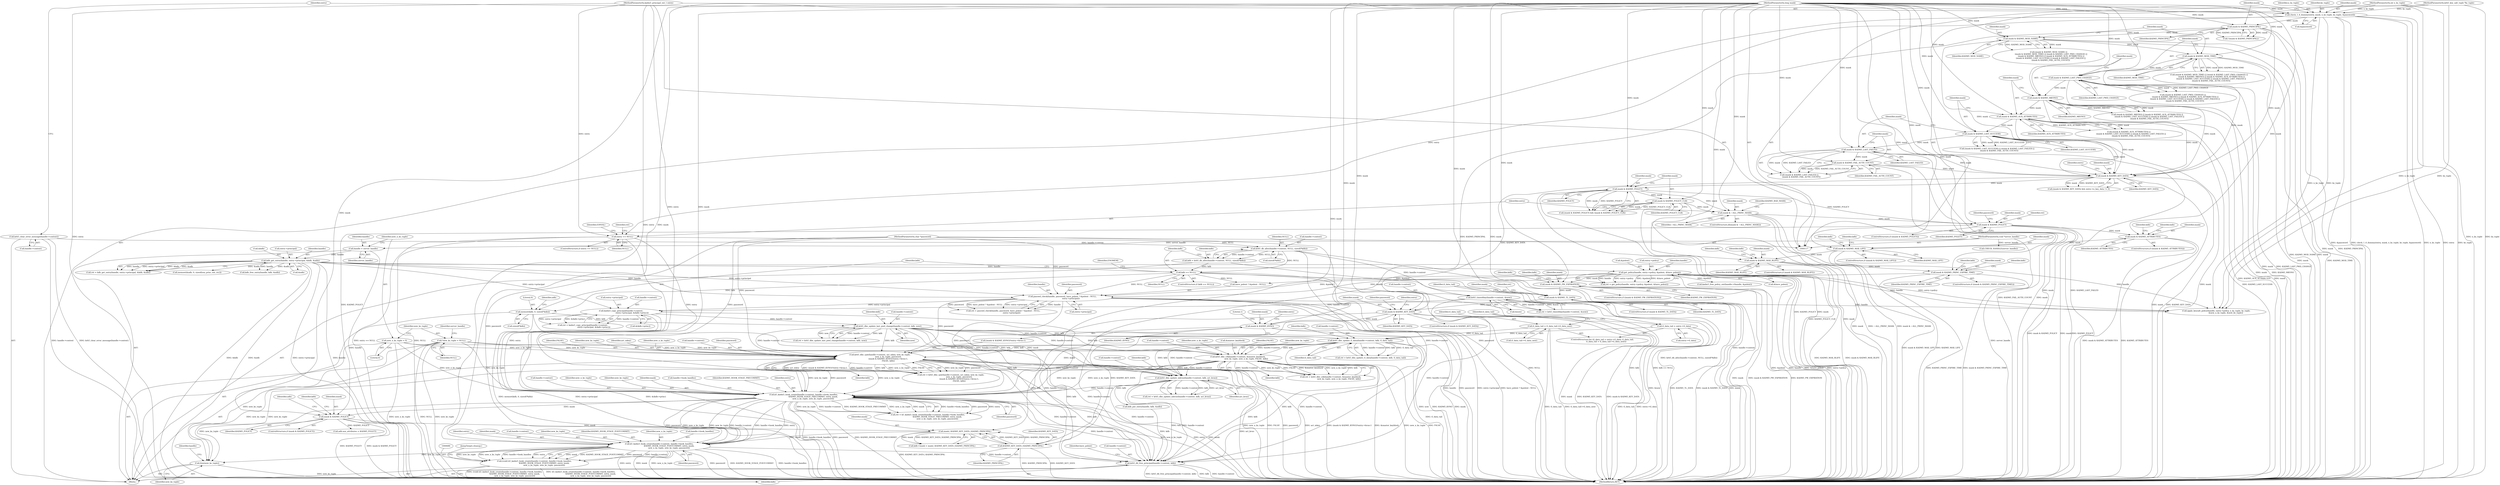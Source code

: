 digraph "0_krb5_b863de7fbf080b15e347a736fdda0a82d42f4f6b@API" {
"1000687" [label="(Call,k5_kadm5_hook_create(handle->context, handle->hook_handles,\n                                KADM5_HOOK_STAGE_POSTCOMMIT, entry, mask,\n                                new_n_ks_tuple, new_ks_tuple, password))"];
"1000631" [label="(Call,k5_kadm5_hook_create(handle->context, handle->hook_handles,\n                               KADM5_HOOK_STAGE_PRECOMMIT, entry, mask,\n                               new_n_ks_tuple, new_ks_tuple, password))"];
"1000620" [label="(Call,krb5_dbe_update_mkvno(handle->context, kdb, act_kvno))"];
"1000530" [label="(Call,krb5_dbe_update_tl_data(handle->context, kdb, tl_data_tail))"];
"1000503" [label="(Call,krb5_dbe_update_last_pwd_change(handle->context, kdb, now))"];
"1000488" [label="(Call,kadm5_copy_principal(handle->context,\n                                    entry->principal, &(kdb->princ)))"];
"1000331" [label="(Call,krb5_timeofday(handle->context, &now))"];
"1000264" [label="(Call,krb5_db_alloc(handle->context, NULL, sizeof(*kdb)))"];
"1000151" [label="(Call,krb5_clear_error_message(handle->context))"];
"1000230" [label="(Call,entry == NULL)"];
"1000155" [label="(Call,check_1_6_dummy(entry, mask, n_ks_tuple, ks_tuple, &password))"];
"1000119" [label="(MethodParameterIn,kadm5_principal_ent_t entry)"];
"1000120" [label="(MethodParameterIn,long mask)"];
"1000121" [label="(MethodParameterIn,int n_ks_tuple)"];
"1000122" [label="(MethodParameterIn,krb5_key_salt_tuple *ks_tuple)"];
"1000237" [label="(Call,kdb_get_entry(handle, entry->principal, &kdb, &adb))"];
"1000136" [label="(Call,handle = server_handle)"];
"1000118" [label="(MethodParameterIn,void *server_handle)"];
"1000314" [label="(Call,passwd_check(handle, password, have_polent ? &polent : NULL,\n                           entry->principal))"];
"1000297" [label="(Call,get_policy(handle, entry->policy, &polent, &have_polent))"];
"1000123" [label="(MethodParameterIn,char *password)"];
"1000273" [label="(Call,kdb == NULL)"];
"1000262" [label="(Call,kdb = krb5_db_alloc(handle->context, NULL, sizeof(*kdb)))"];
"1000278" [label="(Call,memset(kdb, 0, sizeof(*kdb)))"];
"1000522" [label="(Call,tl_data_tail = tl_data_tail->tl_data_next)"];
"1000516" [label="(Call,tl_data_tail = entry->tl_data)"];
"1000583" [label="(Call,krb5_dbe_cpw(handle->context, act_mkey, new_ks_tuple,\n                           new_n_ks_tuple, password,\n                           (mask & KADM5_KVNO)?entry->kvno:1,\n                           FALSE, kdb))"];
"1000146" [label="(Call,*new_ks_tuple = NULL)"];
"1000142" [label="(Call,new_n_ks_tuple = 0)"];
"1000605" [label="(Call,krb5_dbe_crk(handle->context, &master_keyblock,\n                           new_ks_tuple, new_n_ks_tuple, FALSE, kdb))"];
"1000567" [label="(Call,mask & KADM5_KEY_DATA)"];
"1000511" [label="(Call,mask & KADM5_TL_DATA)"];
"1000460" [label="(Call,mask & KADM5_PW_EXPIRATION)"];
"1000412" [label="(Call,mask & KADM5_PRINC_EXPIRE_TIME)"];
"1000391" [label="(Call,mask & KADM5_MAX_RLIFE)"];
"1000370" [label="(Call,mask & KADM5_MAX_LIFE)"];
"1000349" [label="(Call,mask & KADM5_ATTRIBUTES)"];
"1000291" [label="(Call,mask & KADM5_POLICY)"];
"1000224" [label="(Call,mask & ~ALL_PRINC_MASK)"];
"1000215" [label="(Call,mask & KADM5_POLICY)"];
"1000203" [label="(Call,mask & KADM5_KEY_DATA)"];
"1000185" [label="(Call,mask & KADM5_AUX_ATTRIBUTES)"];
"1000181" [label="(Call,mask & KADM5_MKVNO)"];
"1000177" [label="(Call,mask & KADM5_LAST_PWD_CHANGE)"];
"1000173" [label="(Call,mask & KADM5_MOD_TIME)"];
"1000169" [label="(Call,mask & KADM5_MOD_NAME)"];
"1000165" [label="(Call,mask & KADM5_PRINCIPAL)"];
"1000193" [label="(Call,mask & KADM5_LAST_FAILED)"];
"1000189" [label="(Call,mask & KADM5_LAST_SUCCESS)"];
"1000196" [label="(Call,mask & KADM5_FAIL_AUTH_COUNT)"];
"1000218" [label="(Call,mask & KADM5_POLICY_CLR)"];
"1000592" [label="(Call,mask & KADM5_KVNO)"];
"1000673" [label="(Call,mask | KADM5_KEY_DATA | KADM5_PRINCIPAL)"];
"1000653" [label="(Call,mask & KADM5_POLICY)"];
"1000675" [label="(Call,KADM5_KEY_DATA | KADM5_PRINCIPAL)"];
"1000685" [label="(Call,(void) k5_kadm5_hook_create(handle->context, handle->hook_handles,\n                                KADM5_HOOK_STAGE_POSTCOMMIT, entry, mask,\n                                new_n_ks_tuple, new_ks_tuple, password))"];
"1000701" [label="(Call,free(new_ks_tuple))"];
"1000703" [label="(Call,krb5_db_free_principal(handle->context, kdb))"];
"1000412" [label="(Call,mask & KADM5_PRINC_EXPIRE_TIME)"];
"1000393" [label="(Identifier,KADM5_MAX_RLIFE)"];
"1000685" [label="(Call,(void) k5_kadm5_hook_create(handle->context, handle->hook_handles,\n                                KADM5_HOOK_STAGE_POSTCOMMIT, entry, mask,\n                                new_n_ks_tuple, new_ks_tuple, password))"];
"1000632" [label="(Call,handle->context)"];
"1000172" [label="(Call,(mask & KADM5_MOD_TIME) || (mask & KADM5_LAST_PWD_CHANGE) ||\n        (mask & KADM5_MKVNO) || (mask & KADM5_AUX_ATTRIBUTES) ||\n       (mask & KADM5_LAST_SUCCESS) || (mask & KADM5_LAST_FAILED) ||\n       (mask & KADM5_FAIL_AUTH_COUNT))"];
"1000181" [label="(Call,mask & KADM5_MKVNO)"];
"1000170" [label="(Identifier,mask)"];
"1000136" [label="(Call,handle = server_handle)"];
"1000641" [label="(Identifier,new_n_ks_tuple)"];
"1000521" [label="(Identifier,tl_data_tail)"];
"1000228" [label="(Identifier,KADM5_BAD_MASK)"];
"1000147" [label="(Identifier,new_ks_tuple)"];
"1000142" [label="(Call,new_n_ks_tuple = 0)"];
"1000192" [label="(Call,(mask & KADM5_LAST_FAILED) ||\n       (mask & KADM5_FAIL_AUTH_COUNT))"];
"1000189" [label="(Call,mask & KADM5_LAST_SUCCESS)"];
"1000492" [label="(Call,entry->principal)"];
"1000642" [label="(Identifier,new_ks_tuple)"];
"1000298" [label="(Identifier,handle)"];
"1000171" [label="(Identifier,KADM5_MOD_NAME)"];
"1000290" [label="(ControlStructure,if ((mask & KADM5_POLICY)))"];
"1000169" [label="(Call,mask & KADM5_MOD_NAME)"];
"1000541" [label="(Call,apply_keysalt_policy(handle, entry->policy, n_ks_tuple, ks_tuple,\n                               &new_n_ks_tuple, &new_ks_tuple))"];
"1000193" [label="(Call,mask & KADM5_LAST_FAILED)"];
"1000202" [label="(Call,(mask & KADM5_KEY_DATA) && entry->n_key_data != 0)"];
"1000611" [label="(Identifier,new_ks_tuple)"];
"1000174" [label="(Identifier,mask)"];
"1000121" [label="(MethodParameterIn,int n_ks_tuple)"];
"1000594" [label="(Identifier,KADM5_KVNO)"];
"1000695" [label="(Identifier,entry)"];
"1000151" [label="(Call,krb5_clear_error_message(handle->context))"];
"1000122" [label="(MethodParameterIn,krb5_key_salt_tuple *ks_tuple)"];
"1000603" [label="(Call,ret = krb5_dbe_crk(handle->context, &master_keyblock,\n                           new_ks_tuple, new_n_ks_tuple, FALSE, kdb))"];
"1000413" [label="(Identifier,mask)"];
"1000348" [label="(ControlStructure,if ((mask & KADM5_ATTRIBUTES)))"];
"1000269" [label="(Call,sizeof(*kdb))"];
"1000296" [label="(Identifier,ret)"];
"1000220" [label="(Identifier,KADM5_POLICY_CLR)"];
"1000224" [label="(Call,mask & ~ALL_PRINC_MASK)"];
"1000696" [label="(Identifier,mask)"];
"1000590" [label="(Identifier,password)"];
"1000512" [label="(Identifier,mask)"];
"1000124" [label="(Block,)"];
"1000263" [label="(Identifier,kdb)"];
"1000523" [label="(Identifier,tl_data_tail)"];
"1000316" [label="(Identifier,password)"];
"1000677" [label="(Identifier,KADM5_PRINCIPAL)"];
"1000164" [label="(Call,!(mask & KADM5_PRINCIPAL))"];
"1000186" [label="(Identifier,mask)"];
"1000620" [label="(Call,krb5_dbe_update_mkvno(handle->context, kdb, act_kvno))"];
"1000534" [label="(Identifier,kdb)"];
"1000350" [label="(Identifier,mask)"];
"1000182" [label="(Identifier,mask)"];
"1000229" [label="(ControlStructure,if (entry == NULL))"];
"1000195" [label="(Identifier,KADM5_LAST_FAILED)"];
"1000370" [label="(Call,mask & KADM5_MAX_LIFE)"];
"1000226" [label="(Identifier,~ALL_PRINC_MASK)"];
"1000295" [label="(Call,ret = get_policy(handle, entry->policy, &polent, &have_polent))"];
"1000606" [label="(Call,handle->context)"];
"1000208" [label="(Identifier,entry)"];
"1000652" [label="(ControlStructure,if (mask & KADM5_POLICY))"];
"1000510" [label="(ControlStructure,if (mask & KADM5_TL_DATA))"];
"1000244" [label="(Call,&adb)"];
"1000252" [label="(Call,kdb_free_entry(handle, kdb, &adb))"];
"1000198" [label="(Identifier,KADM5_FAIL_AUTH_COUNT)"];
"1000699" [label="(Identifier,password)"];
"1000143" [label="(Identifier,new_n_ks_tuple)"];
"1000598" [label="(Literal,1)"];
"1000688" [label="(Call,handle->context)"];
"1000516" [label="(Call,tl_data_tail = entry->tl_data)"];
"1000569" [label="(Identifier,KADM5_KEY_DATA)"];
"1000291" [label="(Call,mask & KADM5_POLICY)"];
"1000148" [label="(Identifier,NULL)"];
"1000707" [label="(Identifier,kdb)"];
"1000599" [label="(Identifier,FALSE)"];
"1000238" [label="(Identifier,handle)"];
"1000203" [label="(Call,mask & KADM5_KEY_DATA)"];
"1000392" [label="(Identifier,mask)"];
"1000231" [label="(Identifier,entry)"];
"1000472" [label="(Identifier,kdb)"];
"1000223" [label="(ControlStructure,if((mask & ~ALL_PRINC_MASK)))"];
"1000371" [label="(Identifier,mask)"];
"1000507" [label="(Identifier,kdb)"];
"1000515" [label="(ControlStructure,for (tl_data_tail = entry->tl_data; tl_data_tail;\n             tl_data_tail = tl_data_tail->tl_data_next))"];
"1000640" [label="(Identifier,mask)"];
"1000215" [label="(Call,mask & KADM5_POLICY)"];
"1000605" [label="(Call,krb5_dbe_crk(handle->context, &master_keyblock,\n                           new_ks_tuple, new_n_ks_tuple, FALSE, kdb))"];
"1000659" [label="(Identifier,adb)"];
"1000489" [label="(Call,handle->context)"];
"1000635" [label="(Call,handle->hook_handles)"];
"1000322" [label="(Call,entry->principal)"];
"1000517" [label="(Identifier,tl_data_tail)"];
"1000462" [label="(Identifier,KADM5_PW_EXPIRATION)"];
"1000511" [label="(Call,mask & KADM5_TL_DATA)"];
"1000501" [label="(Call,ret = krb5_dbe_update_last_pwd_change(handle->context, kdb, now))"];
"1000331" [label="(Call,krb5_timeofday(handle->context, &now))"];
"1000149" [label="(Call,CHECK_HANDLE(server_handle))"];
"1000286" [label="(Identifier,adb)"];
"1000460" [label="(Call,mask & KADM5_PW_EXPIRATION)"];
"1000196" [label="(Call,mask & KADM5_FAIL_AUTH_COUNT)"];
"1000414" [label="(Identifier,KADM5_PRINC_EXPIRE_TIME)"];
"1000465" [label="(Identifier,kdb)"];
"1000698" [label="(Identifier,new_ks_tuple)"];
"1000160" [label="(Call,&password)"];
"1000593" [label="(Identifier,mask)"];
"1000669" [label="(Call,kdb->mask = mask | KADM5_KEY_DATA | KADM5_PRINCIPAL)"];
"1000687" [label="(Call,k5_kadm5_hook_create(handle->context, handle->hook_handles,\n                                KADM5_HOOK_STAGE_POSTCOMMIT, entry, mask,\n                                new_n_ks_tuple, new_ks_tuple, password))"];
"1000185" [label="(Call,mask & KADM5_AUX_ATTRIBUTES)"];
"1000280" [label="(Literal,0)"];
"1000158" [label="(Identifier,n_ks_tuple)"];
"1000588" [label="(Identifier,new_ks_tuple)"];
"1000293" [label="(Identifier,KADM5_POLICY)"];
"1000166" [label="(Identifier,mask)"];
"1000657" [label="(Call,adb.aux_attributes = KADM5_POLICY)"];
"1000621" [label="(Call,handle->context)"];
"1000518" [label="(Call,entry->tl_data)"];
"1000219" [label="(Identifier,mask)"];
"1000191" [label="(Identifier,KADM5_LAST_SUCCESS)"];
"1000488" [label="(Call,kadm5_copy_principal(handle->context,\n                                    entry->principal, &(kdb->princ)))"];
"1000676" [label="(Identifier,KADM5_KEY_DATA)"];
"1000310" [label="(Identifier,password)"];
"1000264" [label="(Call,krb5_db_alloc(handle->context, NULL, sizeof(*kdb)))"];
"1000655" [label="(Identifier,KADM5_POLICY)"];
"1000503" [label="(Call,krb5_dbe_update_last_pwd_change(handle->context, kdb, now))"];
"1000680" [label="(Call,kdb_put_entry(handle, kdb, &adb))"];
"1000375" [label="(Identifier,kdb)"];
"1000383" [label="(Identifier,kdb)"];
"1000137" [label="(Identifier,handle)"];
"1000591" [label="(Call,(mask & KADM5_KVNO)?entry->kvno:1)"];
"1000194" [label="(Identifier,mask)"];
"1000531" [label="(Call,handle->context)"];
"1000579" [label="(Identifier,password)"];
"1000317" [label="(Call,have_polent ? &polent : NULL)"];
"1000177" [label="(Call,mask & KADM5_LAST_PWD_CHANGE)"];
"1000236" [label="(Identifier,ret)"];
"1000459" [label="(ControlStructure,if ((mask & KADM5_PW_EXPIRATION)))"];
"1000159" [label="(Identifier,ks_tuple)"];
"1000638" [label="(Identifier,KADM5_HOOK_STAGE_PRECOMMIT)"];
"1000694" [label="(Identifier,KADM5_HOOK_STAGE_POSTCOMMIT)"];
"1000540" [label="(Identifier,ret)"];
"1000411" [label="(ControlStructure,if ((mask & KADM5_PRINC_EXPIRE_TIME)))"];
"1000190" [label="(Identifier,mask)"];
"1000237" [label="(Call,kdb_get_entry(handle, entry->principal, &kdb, &adb))"];
"1000167" [label="(Identifier,KADM5_PRINCIPAL)"];
"1000390" [label="(ControlStructure,if (mask & KADM5_MAX_RLIFE))"];
"1000265" [label="(Call,handle->context)"];
"1000574" [label="(Identifier,entry)"];
"1000700" [label="(JumpTarget,cleanup:)"];
"1000187" [label="(Identifier,KADM5_AUX_ATTRIBUTES)"];
"1000703" [label="(Call,krb5_db_free_principal(handle->context, kdb))"];
"1000508" [label="(Identifier,now)"];
"1000631" [label="(Call,k5_kadm5_hook_create(handle->context, handle->hook_handles,\n                               KADM5_HOOK_STAGE_PRECOMMIT, entry, mask,\n                               new_n_ks_tuple, new_ks_tuple, password))"];
"1000278" [label="(Call,memset(kdb, 0, sizeof(*kdb)))"];
"1000138" [label="(Identifier,server_handle)"];
"1000671" [label="(Identifier,kdb)"];
"1000612" [label="(Identifier,new_n_ks_tuple)"];
"1000183" [label="(Identifier,KADM5_MKVNO)"];
"1000188" [label="(Call,(mask & KADM5_LAST_SUCCESS) || (mask & KADM5_LAST_FAILED) ||\n       (mask & KADM5_FAIL_AUTH_COUNT))"];
"1000230" [label="(Call,entry == NULL)"];
"1000152" [label="(Call,handle->context)"];
"1000204" [label="(Identifier,mask)"];
"1000146" [label="(Call,*new_ks_tuple = NULL)"];
"1000535" [label="(Identifier,tl_data_tail)"];
"1000639" [label="(Identifier,entry)"];
"1000567" [label="(Call,mask & KADM5_KEY_DATA)"];
"1000654" [label="(Identifier,mask)"];
"1000156" [label="(Identifier,entry)"];
"1000118" [label="(MethodParameterIn,void *server_handle)"];
"1000351" [label="(Identifier,KADM5_ATTRIBUTES)"];
"1000242" [label="(Call,&kdb)"];
"1000614" [label="(Identifier,kdb)"];
"1000587" [label="(Identifier,act_mkey)"];
"1000175" [label="(Identifier,KADM5_MOD_TIME)"];
"1000625" [label="(Identifier,act_kvno)"];
"1000335" [label="(Call,&now)"];
"1000235" [label="(Call,ret = kdb_get_entry(handle, entry->principal, &kdb, &adb))"];
"1000297" [label="(Call,get_policy(handle, entry->policy, &polent, &have_polent))"];
"1000709" [label="(Identifier,have_polent)"];
"1000513" [label="(Identifier,KADM5_TL_DATA)"];
"1000461" [label="(Identifier,mask)"];
"1000568" [label="(Identifier,mask)"];
"1000234" [label="(Identifier,EINVAL)"];
"1000701" [label="(Call,free(new_ks_tuple))"];
"1000675" [label="(Call,KADM5_KEY_DATA | KADM5_PRINCIPAL)"];
"1000292" [label="(Identifier,mask)"];
"1000592" [label="(Call,mask & KADM5_KVNO)"];
"1000178" [label="(Identifier,mask)"];
"1000157" [label="(Identifier,mask)"];
"1000150" [label="(Identifier,server_handle)"];
"1000697" [label="(Identifier,new_n_ks_tuple)"];
"1000120" [label="(MethodParameterIn,long mask)"];
"1000205" [label="(Identifier,KADM5_KEY_DATA)"];
"1000581" [label="(Call,ret = krb5_dbe_cpw(handle->context, act_mkey, new_ks_tuple,\n                           new_n_ks_tuple, password,\n                           (mask & KADM5_KVNO)?entry->kvno:1,\n                           FALSE, kdb))"];
"1000495" [label="(Call,&(kdb->princ))"];
"1000232" [label="(Identifier,NULL)"];
"1000184" [label="(Call,(mask & KADM5_AUX_ATTRIBUTES) ||\n       (mask & KADM5_LAST_SUCCESS) || (mask & KADM5_LAST_FAILED) ||\n       (mask & KADM5_FAIL_AUTH_COUNT))"];
"1000284" [label="(Call,memset(&adb, 0, sizeof(osa_princ_ent_rec)))"];
"1000262" [label="(Call,kdb = krb5_db_alloc(handle->context, NULL, sizeof(*kdb)))"];
"1000218" [label="(Call,mask & KADM5_POLICY_CLR)"];
"1000354" [label="(Identifier,kdb)"];
"1000155" [label="(Call,check_1_6_dummy(entry, mask, n_ks_tuple, ks_tuple, &password))"];
"1000425" [label="(Identifier,kdb)"];
"1000712" [label="(Call,kadm5_free_policy_ent(handle->lhandle, &polent))"];
"1000702" [label="(Identifier,new_ks_tuple)"];
"1000273" [label="(Call,kdb == NULL)"];
"1000720" [label="(MethodReturn,RET)"];
"1000524" [label="(Call,tl_data_tail->tl_data_next)"];
"1000673" [label="(Call,mask | KADM5_KEY_DATA | KADM5_PRINCIPAL)"];
"1000216" [label="(Identifier,mask)"];
"1000312" [label="(Call,ret = passwd_check(handle, password, have_polent ? &polent : NULL,\n                           entry->principal))"];
"1000404" [label="(Identifier,kdb)"];
"1000674" [label="(Identifier,mask)"];
"1000315" [label="(Identifier,handle)"];
"1000369" [label="(ControlStructure,if ((mask & KADM5_MAX_LIFE)))"];
"1000504" [label="(Call,handle->context)"];
"1000179" [label="(Identifier,KADM5_LAST_PWD_CHANGE)"];
"1000279" [label="(Identifier,kdb)"];
"1000566" [label="(ControlStructure,if (mask & KADM5_KEY_DATA))"];
"1000691" [label="(Call,handle->hook_handles)"];
"1000583" [label="(Call,krb5_dbe_cpw(handle->context, act_mkey, new_ks_tuple,\n                           new_n_ks_tuple, password,\n                           (mask & KADM5_KVNO)?entry->kvno:1,\n                           FALSE, kdb))"];
"1000302" [label="(Call,&polent)"];
"1000119" [label="(MethodParameterIn,kadm5_principal_ent_t entry)"];
"1000217" [label="(Identifier,KADM5_POLICY)"];
"1000609" [label="(Call,&master_keyblock)"];
"1000144" [label="(Literal,0)"];
"1000168" [label="(Call,(mask & KADM5_MOD_NAME) ||\n        (mask & KADM5_MOD_TIME) || (mask & KADM5_LAST_PWD_CHANGE) ||\n        (mask & KADM5_MKVNO) || (mask & KADM5_AUX_ATTRIBUTES) ||\n       (mask & KADM5_LAST_SUCCESS) || (mask & KADM5_LAST_FAILED) ||\n       (mask & KADM5_FAIL_AUTH_COUNT))"];
"1000486" [label="(Call,ret = kadm5_copy_principal(handle->context,\n                                    entry->principal, &(kdb->princ)))"];
"1000304" [label="(Call,&have_polent)"];
"1000268" [label="(Identifier,NULL)"];
"1000275" [label="(Identifier,NULL)"];
"1000176" [label="(Call,(mask & KADM5_LAST_PWD_CHANGE) ||\n        (mask & KADM5_MKVNO) || (mask & KADM5_AUX_ATTRIBUTES) ||\n       (mask & KADM5_LAST_SUCCESS) || (mask & KADM5_LAST_FAILED) ||\n       (mask & KADM5_FAIL_AUTH_COUNT))"];
"1000530" [label="(Call,krb5_dbe_update_tl_data(handle->context, kdb, tl_data_tail))"];
"1000618" [label="(Call,ret = krb5_dbe_update_mkvno(handle->context, kdb, act_kvno))"];
"1000197" [label="(Identifier,mask)"];
"1000372" [label="(Identifier,KADM5_MAX_LIFE)"];
"1000272" [label="(ControlStructure,if (kdb == NULL))"];
"1000299" [label="(Call,entry->policy)"];
"1000417" [label="(Identifier,kdb)"];
"1000329" [label="(Call,ret = krb5_timeofday(handle->context, &now))"];
"1000624" [label="(Identifier,kdb)"];
"1000173" [label="(Call,mask & KADM5_MOD_TIME)"];
"1000643" [label="(Identifier,password)"];
"1000528" [label="(Call,ret = krb5_dbe_update_tl_data(handle->context, kdb, tl_data_tail))"];
"1000165" [label="(Call,mask & KADM5_PRINCIPAL)"];
"1000596" [label="(Identifier,entry)"];
"1000277" [label="(Identifier,ENOMEM)"];
"1000225" [label="(Identifier,mask)"];
"1000281" [label="(Call,sizeof(*kdb))"];
"1000600" [label="(Identifier,kdb)"];
"1000705" [label="(Identifier,handle)"];
"1000391" [label="(Call,mask & KADM5_MAX_RLIFE)"];
"1000629" [label="(Call,ret = k5_kadm5_hook_create(handle->context, handle->hook_handles,\n                               KADM5_HOOK_STAGE_PRECOMMIT, entry, mask,\n                               new_n_ks_tuple, new_ks_tuple, password))"];
"1000239" [label="(Call,entry->principal)"];
"1000589" [label="(Identifier,new_n_ks_tuple)"];
"1000613" [label="(Identifier,FALSE)"];
"1000214" [label="(Call,(mask & KADM5_POLICY) && (mask & KADM5_POLICY_CLR))"];
"1000349" [label="(Call,mask & KADM5_ATTRIBUTES)"];
"1000704" [label="(Call,handle->context)"];
"1000314" [label="(Call,passwd_check(handle, password, have_polent ? &polent : NULL,\n                           entry->principal))"];
"1000123" [label="(MethodParameterIn,char *password)"];
"1000653" [label="(Call,mask & KADM5_POLICY)"];
"1000362" [label="(Identifier,kdb)"];
"1000180" [label="(Call,(mask & KADM5_MKVNO) || (mask & KADM5_AUX_ATTRIBUTES) ||\n       (mask & KADM5_LAST_SUCCESS) || (mask & KADM5_LAST_FAILED) ||\n       (mask & KADM5_FAIL_AUTH_COUNT))"];
"1000332" [label="(Call,handle->context)"];
"1000522" [label="(Call,tl_data_tail = tl_data_tail->tl_data_next)"];
"1000584" [label="(Call,handle->context)"];
"1000274" [label="(Identifier,kdb)"];
"1000396" [label="(Identifier,kdb)"];
"1000687" -> "1000685"  [label="AST: "];
"1000687" -> "1000699"  [label="CFG: "];
"1000688" -> "1000687"  [label="AST: "];
"1000691" -> "1000687"  [label="AST: "];
"1000694" -> "1000687"  [label="AST: "];
"1000695" -> "1000687"  [label="AST: "];
"1000696" -> "1000687"  [label="AST: "];
"1000697" -> "1000687"  [label="AST: "];
"1000698" -> "1000687"  [label="AST: "];
"1000699" -> "1000687"  [label="AST: "];
"1000685" -> "1000687"  [label="CFG: "];
"1000687" -> "1000720"  [label="DDG: entry"];
"1000687" -> "1000720"  [label="DDG: mask"];
"1000687" -> "1000720"  [label="DDG: new_n_ks_tuple"];
"1000687" -> "1000720"  [label="DDG: password"];
"1000687" -> "1000720"  [label="DDG: KADM5_HOOK_STAGE_POSTCOMMIT"];
"1000687" -> "1000720"  [label="DDG: handle->hook_handles"];
"1000687" -> "1000685"  [label="DDG: mask"];
"1000687" -> "1000685"  [label="DDG: KADM5_HOOK_STAGE_POSTCOMMIT"];
"1000687" -> "1000685"  [label="DDG: password"];
"1000687" -> "1000685"  [label="DDG: handle->context"];
"1000687" -> "1000685"  [label="DDG: new_ks_tuple"];
"1000687" -> "1000685"  [label="DDG: new_n_ks_tuple"];
"1000687" -> "1000685"  [label="DDG: handle->hook_handles"];
"1000687" -> "1000685"  [label="DDG: entry"];
"1000631" -> "1000687"  [label="DDG: handle->context"];
"1000631" -> "1000687"  [label="DDG: handle->hook_handles"];
"1000631" -> "1000687"  [label="DDG: entry"];
"1000631" -> "1000687"  [label="DDG: new_n_ks_tuple"];
"1000631" -> "1000687"  [label="DDG: new_ks_tuple"];
"1000631" -> "1000687"  [label="DDG: password"];
"1000119" -> "1000687"  [label="DDG: entry"];
"1000673" -> "1000687"  [label="DDG: mask"];
"1000120" -> "1000687"  [label="DDG: mask"];
"1000123" -> "1000687"  [label="DDG: password"];
"1000687" -> "1000701"  [label="DDG: new_ks_tuple"];
"1000687" -> "1000703"  [label="DDG: handle->context"];
"1000631" -> "1000629"  [label="AST: "];
"1000631" -> "1000643"  [label="CFG: "];
"1000632" -> "1000631"  [label="AST: "];
"1000635" -> "1000631"  [label="AST: "];
"1000638" -> "1000631"  [label="AST: "];
"1000639" -> "1000631"  [label="AST: "];
"1000640" -> "1000631"  [label="AST: "];
"1000641" -> "1000631"  [label="AST: "];
"1000642" -> "1000631"  [label="AST: "];
"1000643" -> "1000631"  [label="AST: "];
"1000629" -> "1000631"  [label="CFG: "];
"1000631" -> "1000720"  [label="DDG: password"];
"1000631" -> "1000720"  [label="DDG: KADM5_HOOK_STAGE_PRECOMMIT"];
"1000631" -> "1000720"  [label="DDG: new_n_ks_tuple"];
"1000631" -> "1000720"  [label="DDG: entry"];
"1000631" -> "1000720"  [label="DDG: mask"];
"1000631" -> "1000720"  [label="DDG: handle->hook_handles"];
"1000631" -> "1000629"  [label="DDG: handle->hook_handles"];
"1000631" -> "1000629"  [label="DDG: password"];
"1000631" -> "1000629"  [label="DDG: entry"];
"1000631" -> "1000629"  [label="DDG: new_ks_tuple"];
"1000631" -> "1000629"  [label="DDG: handle->context"];
"1000631" -> "1000629"  [label="DDG: KADM5_HOOK_STAGE_PRECOMMIT"];
"1000631" -> "1000629"  [label="DDG: new_n_ks_tuple"];
"1000631" -> "1000629"  [label="DDG: mask"];
"1000620" -> "1000631"  [label="DDG: handle->context"];
"1000230" -> "1000631"  [label="DDG: entry"];
"1000119" -> "1000631"  [label="DDG: entry"];
"1000567" -> "1000631"  [label="DDG: mask"];
"1000592" -> "1000631"  [label="DDG: mask"];
"1000120" -> "1000631"  [label="DDG: mask"];
"1000583" -> "1000631"  [label="DDG: new_n_ks_tuple"];
"1000583" -> "1000631"  [label="DDG: new_ks_tuple"];
"1000583" -> "1000631"  [label="DDG: password"];
"1000142" -> "1000631"  [label="DDG: new_n_ks_tuple"];
"1000605" -> "1000631"  [label="DDG: new_n_ks_tuple"];
"1000605" -> "1000631"  [label="DDG: new_ks_tuple"];
"1000146" -> "1000631"  [label="DDG: new_ks_tuple"];
"1000314" -> "1000631"  [label="DDG: password"];
"1000123" -> "1000631"  [label="DDG: password"];
"1000631" -> "1000653"  [label="DDG: mask"];
"1000631" -> "1000701"  [label="DDG: new_ks_tuple"];
"1000631" -> "1000703"  [label="DDG: handle->context"];
"1000620" -> "1000618"  [label="AST: "];
"1000620" -> "1000625"  [label="CFG: "];
"1000621" -> "1000620"  [label="AST: "];
"1000624" -> "1000620"  [label="AST: "];
"1000625" -> "1000620"  [label="AST: "];
"1000618" -> "1000620"  [label="CFG: "];
"1000620" -> "1000720"  [label="DDG: act_kvno"];
"1000620" -> "1000618"  [label="DDG: handle->context"];
"1000620" -> "1000618"  [label="DDG: kdb"];
"1000620" -> "1000618"  [label="DDG: act_kvno"];
"1000530" -> "1000620"  [label="DDG: handle->context"];
"1000530" -> "1000620"  [label="DDG: kdb"];
"1000583" -> "1000620"  [label="DDG: handle->context"];
"1000583" -> "1000620"  [label="DDG: kdb"];
"1000503" -> "1000620"  [label="DDG: handle->context"];
"1000503" -> "1000620"  [label="DDG: kdb"];
"1000605" -> "1000620"  [label="DDG: handle->context"];
"1000605" -> "1000620"  [label="DDG: kdb"];
"1000620" -> "1000680"  [label="DDG: kdb"];
"1000620" -> "1000703"  [label="DDG: handle->context"];
"1000620" -> "1000703"  [label="DDG: kdb"];
"1000530" -> "1000528"  [label="AST: "];
"1000530" -> "1000535"  [label="CFG: "];
"1000531" -> "1000530"  [label="AST: "];
"1000534" -> "1000530"  [label="AST: "];
"1000535" -> "1000530"  [label="AST: "];
"1000528" -> "1000530"  [label="CFG: "];
"1000530" -> "1000720"  [label="DDG: tl_data_tail"];
"1000530" -> "1000528"  [label="DDG: handle->context"];
"1000530" -> "1000528"  [label="DDG: kdb"];
"1000530" -> "1000528"  [label="DDG: tl_data_tail"];
"1000503" -> "1000530"  [label="DDG: handle->context"];
"1000503" -> "1000530"  [label="DDG: kdb"];
"1000522" -> "1000530"  [label="DDG: tl_data_tail"];
"1000516" -> "1000530"  [label="DDG: tl_data_tail"];
"1000530" -> "1000583"  [label="DDG: handle->context"];
"1000530" -> "1000583"  [label="DDG: kdb"];
"1000530" -> "1000605"  [label="DDG: handle->context"];
"1000530" -> "1000605"  [label="DDG: kdb"];
"1000530" -> "1000703"  [label="DDG: handle->context"];
"1000530" -> "1000703"  [label="DDG: kdb"];
"1000503" -> "1000501"  [label="AST: "];
"1000503" -> "1000508"  [label="CFG: "];
"1000504" -> "1000503"  [label="AST: "];
"1000507" -> "1000503"  [label="AST: "];
"1000508" -> "1000503"  [label="AST: "];
"1000501" -> "1000503"  [label="CFG: "];
"1000503" -> "1000720"  [label="DDG: now"];
"1000503" -> "1000501"  [label="DDG: handle->context"];
"1000503" -> "1000501"  [label="DDG: kdb"];
"1000503" -> "1000501"  [label="DDG: now"];
"1000488" -> "1000503"  [label="DDG: handle->context"];
"1000278" -> "1000503"  [label="DDG: kdb"];
"1000503" -> "1000583"  [label="DDG: handle->context"];
"1000503" -> "1000583"  [label="DDG: kdb"];
"1000503" -> "1000605"  [label="DDG: handle->context"];
"1000503" -> "1000605"  [label="DDG: kdb"];
"1000503" -> "1000703"  [label="DDG: handle->context"];
"1000503" -> "1000703"  [label="DDG: kdb"];
"1000488" -> "1000486"  [label="AST: "];
"1000488" -> "1000495"  [label="CFG: "];
"1000489" -> "1000488"  [label="AST: "];
"1000492" -> "1000488"  [label="AST: "];
"1000495" -> "1000488"  [label="AST: "];
"1000486" -> "1000488"  [label="CFG: "];
"1000488" -> "1000720"  [label="DDG: &(kdb->princ)"];
"1000488" -> "1000720"  [label="DDG: entry->principal"];
"1000488" -> "1000486"  [label="DDG: handle->context"];
"1000488" -> "1000486"  [label="DDG: entry->principal"];
"1000488" -> "1000486"  [label="DDG: &(kdb->princ)"];
"1000331" -> "1000488"  [label="DDG: handle->context"];
"1000237" -> "1000488"  [label="DDG: entry->principal"];
"1000314" -> "1000488"  [label="DDG: entry->principal"];
"1000488" -> "1000703"  [label="DDG: handle->context"];
"1000331" -> "1000329"  [label="AST: "];
"1000331" -> "1000335"  [label="CFG: "];
"1000332" -> "1000331"  [label="AST: "];
"1000335" -> "1000331"  [label="AST: "];
"1000329" -> "1000331"  [label="CFG: "];
"1000331" -> "1000720"  [label="DDG: &now"];
"1000331" -> "1000329"  [label="DDG: handle->context"];
"1000331" -> "1000329"  [label="DDG: &now"];
"1000264" -> "1000331"  [label="DDG: handle->context"];
"1000331" -> "1000703"  [label="DDG: handle->context"];
"1000264" -> "1000262"  [label="AST: "];
"1000264" -> "1000269"  [label="CFG: "];
"1000265" -> "1000264"  [label="AST: "];
"1000268" -> "1000264"  [label="AST: "];
"1000269" -> "1000264"  [label="AST: "];
"1000262" -> "1000264"  [label="CFG: "];
"1000264" -> "1000720"  [label="DDG: handle->context"];
"1000264" -> "1000262"  [label="DDG: handle->context"];
"1000264" -> "1000262"  [label="DDG: NULL"];
"1000151" -> "1000264"  [label="DDG: handle->context"];
"1000230" -> "1000264"  [label="DDG: NULL"];
"1000264" -> "1000273"  [label="DDG: NULL"];
"1000264" -> "1000703"  [label="DDG: handle->context"];
"1000151" -> "1000124"  [label="AST: "];
"1000151" -> "1000152"  [label="CFG: "];
"1000152" -> "1000151"  [label="AST: "];
"1000156" -> "1000151"  [label="CFG: "];
"1000151" -> "1000720"  [label="DDG: krb5_clear_error_message(handle->context)"];
"1000151" -> "1000720"  [label="DDG: handle->context"];
"1000230" -> "1000229"  [label="AST: "];
"1000230" -> "1000232"  [label="CFG: "];
"1000231" -> "1000230"  [label="AST: "];
"1000232" -> "1000230"  [label="AST: "];
"1000234" -> "1000230"  [label="CFG: "];
"1000236" -> "1000230"  [label="CFG: "];
"1000230" -> "1000720"  [label="DDG: entry"];
"1000230" -> "1000720"  [label="DDG: NULL"];
"1000230" -> "1000720"  [label="DDG: entry == NULL"];
"1000155" -> "1000230"  [label="DDG: entry"];
"1000119" -> "1000230"  [label="DDG: entry"];
"1000155" -> "1000124"  [label="AST: "];
"1000155" -> "1000160"  [label="CFG: "];
"1000156" -> "1000155"  [label="AST: "];
"1000157" -> "1000155"  [label="AST: "];
"1000158" -> "1000155"  [label="AST: "];
"1000159" -> "1000155"  [label="AST: "];
"1000160" -> "1000155"  [label="AST: "];
"1000166" -> "1000155"  [label="CFG: "];
"1000155" -> "1000720"  [label="DDG: ks_tuple"];
"1000155" -> "1000720"  [label="DDG: &password"];
"1000155" -> "1000720"  [label="DDG: check_1_6_dummy(entry, mask, n_ks_tuple, ks_tuple, &password)"];
"1000155" -> "1000720"  [label="DDG: n_ks_tuple"];
"1000155" -> "1000720"  [label="DDG: entry"];
"1000119" -> "1000155"  [label="DDG: entry"];
"1000120" -> "1000155"  [label="DDG: mask"];
"1000121" -> "1000155"  [label="DDG: n_ks_tuple"];
"1000122" -> "1000155"  [label="DDG: ks_tuple"];
"1000155" -> "1000165"  [label="DDG: mask"];
"1000155" -> "1000541"  [label="DDG: n_ks_tuple"];
"1000155" -> "1000541"  [label="DDG: ks_tuple"];
"1000119" -> "1000117"  [label="AST: "];
"1000119" -> "1000720"  [label="DDG: entry"];
"1000120" -> "1000117"  [label="AST: "];
"1000120" -> "1000720"  [label="DDG: mask"];
"1000120" -> "1000165"  [label="DDG: mask"];
"1000120" -> "1000169"  [label="DDG: mask"];
"1000120" -> "1000173"  [label="DDG: mask"];
"1000120" -> "1000177"  [label="DDG: mask"];
"1000120" -> "1000181"  [label="DDG: mask"];
"1000120" -> "1000185"  [label="DDG: mask"];
"1000120" -> "1000189"  [label="DDG: mask"];
"1000120" -> "1000193"  [label="DDG: mask"];
"1000120" -> "1000196"  [label="DDG: mask"];
"1000120" -> "1000203"  [label="DDG: mask"];
"1000120" -> "1000215"  [label="DDG: mask"];
"1000120" -> "1000218"  [label="DDG: mask"];
"1000120" -> "1000224"  [label="DDG: mask"];
"1000120" -> "1000291"  [label="DDG: mask"];
"1000120" -> "1000349"  [label="DDG: mask"];
"1000120" -> "1000370"  [label="DDG: mask"];
"1000120" -> "1000391"  [label="DDG: mask"];
"1000120" -> "1000412"  [label="DDG: mask"];
"1000120" -> "1000460"  [label="DDG: mask"];
"1000120" -> "1000511"  [label="DDG: mask"];
"1000120" -> "1000567"  [label="DDG: mask"];
"1000120" -> "1000592"  [label="DDG: mask"];
"1000120" -> "1000653"  [label="DDG: mask"];
"1000120" -> "1000673"  [label="DDG: mask"];
"1000121" -> "1000117"  [label="AST: "];
"1000121" -> "1000720"  [label="DDG: n_ks_tuple"];
"1000121" -> "1000541"  [label="DDG: n_ks_tuple"];
"1000122" -> "1000117"  [label="AST: "];
"1000122" -> "1000720"  [label="DDG: ks_tuple"];
"1000122" -> "1000541"  [label="DDG: ks_tuple"];
"1000237" -> "1000235"  [label="AST: "];
"1000237" -> "1000244"  [label="CFG: "];
"1000238" -> "1000237"  [label="AST: "];
"1000239" -> "1000237"  [label="AST: "];
"1000242" -> "1000237"  [label="AST: "];
"1000244" -> "1000237"  [label="AST: "];
"1000235" -> "1000237"  [label="CFG: "];
"1000237" -> "1000720"  [label="DDG: entry->principal"];
"1000237" -> "1000720"  [label="DDG: handle"];
"1000237" -> "1000720"  [label="DDG: &kdb"];
"1000237" -> "1000720"  [label="DDG: &adb"];
"1000237" -> "1000235"  [label="DDG: handle"];
"1000237" -> "1000235"  [label="DDG: entry->principal"];
"1000237" -> "1000235"  [label="DDG: &kdb"];
"1000237" -> "1000235"  [label="DDG: &adb"];
"1000136" -> "1000237"  [label="DDG: handle"];
"1000237" -> "1000252"  [label="DDG: handle"];
"1000237" -> "1000252"  [label="DDG: &adb"];
"1000237" -> "1000284"  [label="DDG: &adb"];
"1000237" -> "1000297"  [label="DDG: handle"];
"1000237" -> "1000314"  [label="DDG: handle"];
"1000237" -> "1000314"  [label="DDG: entry->principal"];
"1000237" -> "1000541"  [label="DDG: handle"];
"1000136" -> "1000124"  [label="AST: "];
"1000136" -> "1000138"  [label="CFG: "];
"1000137" -> "1000136"  [label="AST: "];
"1000138" -> "1000136"  [label="AST: "];
"1000143" -> "1000136"  [label="CFG: "];
"1000136" -> "1000720"  [label="DDG: handle"];
"1000118" -> "1000136"  [label="DDG: server_handle"];
"1000118" -> "1000117"  [label="AST: "];
"1000118" -> "1000720"  [label="DDG: server_handle"];
"1000118" -> "1000149"  [label="DDG: server_handle"];
"1000314" -> "1000312"  [label="AST: "];
"1000314" -> "1000322"  [label="CFG: "];
"1000315" -> "1000314"  [label="AST: "];
"1000316" -> "1000314"  [label="AST: "];
"1000317" -> "1000314"  [label="AST: "];
"1000322" -> "1000314"  [label="AST: "];
"1000312" -> "1000314"  [label="CFG: "];
"1000314" -> "1000720"  [label="DDG: handle"];
"1000314" -> "1000720"  [label="DDG: password"];
"1000314" -> "1000720"  [label="DDG: entry->principal"];
"1000314" -> "1000720"  [label="DDG: have_polent ? &polent : NULL"];
"1000314" -> "1000312"  [label="DDG: handle"];
"1000314" -> "1000312"  [label="DDG: password"];
"1000314" -> "1000312"  [label="DDG: have_polent ? &polent : NULL"];
"1000314" -> "1000312"  [label="DDG: entry->principal"];
"1000297" -> "1000314"  [label="DDG: handle"];
"1000297" -> "1000314"  [label="DDG: &polent"];
"1000123" -> "1000314"  [label="DDG: password"];
"1000273" -> "1000314"  [label="DDG: NULL"];
"1000314" -> "1000541"  [label="DDG: handle"];
"1000314" -> "1000583"  [label="DDG: password"];
"1000297" -> "1000295"  [label="AST: "];
"1000297" -> "1000304"  [label="CFG: "];
"1000298" -> "1000297"  [label="AST: "];
"1000299" -> "1000297"  [label="AST: "];
"1000302" -> "1000297"  [label="AST: "];
"1000304" -> "1000297"  [label="AST: "];
"1000295" -> "1000297"  [label="CFG: "];
"1000297" -> "1000720"  [label="DDG: handle"];
"1000297" -> "1000720"  [label="DDG: &have_polent"];
"1000297" -> "1000720"  [label="DDG: entry->policy"];
"1000297" -> "1000720"  [label="DDG: &polent"];
"1000297" -> "1000295"  [label="DDG: handle"];
"1000297" -> "1000295"  [label="DDG: entry->policy"];
"1000297" -> "1000295"  [label="DDG: &polent"];
"1000297" -> "1000295"  [label="DDG: &have_polent"];
"1000297" -> "1000317"  [label="DDG: &polent"];
"1000297" -> "1000541"  [label="DDG: handle"];
"1000297" -> "1000541"  [label="DDG: entry->policy"];
"1000297" -> "1000712"  [label="DDG: &polent"];
"1000123" -> "1000117"  [label="AST: "];
"1000123" -> "1000720"  [label="DDG: password"];
"1000123" -> "1000583"  [label="DDG: password"];
"1000273" -> "1000272"  [label="AST: "];
"1000273" -> "1000275"  [label="CFG: "];
"1000274" -> "1000273"  [label="AST: "];
"1000275" -> "1000273"  [label="AST: "];
"1000277" -> "1000273"  [label="CFG: "];
"1000279" -> "1000273"  [label="CFG: "];
"1000273" -> "1000720"  [label="DDG: NULL"];
"1000273" -> "1000720"  [label="DDG: kdb"];
"1000273" -> "1000720"  [label="DDG: kdb == NULL"];
"1000262" -> "1000273"  [label="DDG: kdb"];
"1000273" -> "1000278"  [label="DDG: kdb"];
"1000273" -> "1000317"  [label="DDG: NULL"];
"1000262" -> "1000124"  [label="AST: "];
"1000263" -> "1000262"  [label="AST: "];
"1000274" -> "1000262"  [label="CFG: "];
"1000262" -> "1000720"  [label="DDG: krb5_db_alloc(handle->context, NULL, sizeof(*kdb))"];
"1000278" -> "1000124"  [label="AST: "];
"1000278" -> "1000281"  [label="CFG: "];
"1000279" -> "1000278"  [label="AST: "];
"1000280" -> "1000278"  [label="AST: "];
"1000281" -> "1000278"  [label="AST: "];
"1000286" -> "1000278"  [label="CFG: "];
"1000278" -> "1000720"  [label="DDG: memset(kdb, 0, sizeof(*kdb))"];
"1000278" -> "1000703"  [label="DDG: kdb"];
"1000522" -> "1000515"  [label="AST: "];
"1000522" -> "1000524"  [label="CFG: "];
"1000523" -> "1000522"  [label="AST: "];
"1000524" -> "1000522"  [label="AST: "];
"1000521" -> "1000522"  [label="CFG: "];
"1000522" -> "1000720"  [label="DDG: tl_data_tail->tl_data_next"];
"1000522" -> "1000720"  [label="DDG: tl_data_tail"];
"1000516" -> "1000515"  [label="AST: "];
"1000516" -> "1000518"  [label="CFG: "];
"1000517" -> "1000516"  [label="AST: "];
"1000518" -> "1000516"  [label="AST: "];
"1000521" -> "1000516"  [label="CFG: "];
"1000516" -> "1000720"  [label="DDG: entry->tl_data"];
"1000516" -> "1000720"  [label="DDG: tl_data_tail"];
"1000583" -> "1000581"  [label="AST: "];
"1000583" -> "1000600"  [label="CFG: "];
"1000584" -> "1000583"  [label="AST: "];
"1000587" -> "1000583"  [label="AST: "];
"1000588" -> "1000583"  [label="AST: "];
"1000589" -> "1000583"  [label="AST: "];
"1000590" -> "1000583"  [label="AST: "];
"1000591" -> "1000583"  [label="AST: "];
"1000599" -> "1000583"  [label="AST: "];
"1000600" -> "1000583"  [label="AST: "];
"1000581" -> "1000583"  [label="CFG: "];
"1000583" -> "1000720"  [label="DDG: new_n_ks_tuple"];
"1000583" -> "1000720"  [label="DDG: FALSE"];
"1000583" -> "1000720"  [label="DDG: password"];
"1000583" -> "1000720"  [label="DDG: act_mkey"];
"1000583" -> "1000720"  [label="DDG: (mask & KADM5_KVNO)?entry->kvno:1"];
"1000583" -> "1000581"  [label="DDG: new_ks_tuple"];
"1000583" -> "1000581"  [label="DDG: password"];
"1000583" -> "1000581"  [label="DDG: act_mkey"];
"1000583" -> "1000581"  [label="DDG: (mask & KADM5_KVNO)?entry->kvno:1"];
"1000583" -> "1000581"  [label="DDG: handle->context"];
"1000583" -> "1000581"  [label="DDG: kdb"];
"1000583" -> "1000581"  [label="DDG: new_n_ks_tuple"];
"1000583" -> "1000581"  [label="DDG: FALSE"];
"1000146" -> "1000583"  [label="DDG: new_ks_tuple"];
"1000142" -> "1000583"  [label="DDG: new_n_ks_tuple"];
"1000583" -> "1000701"  [label="DDG: new_ks_tuple"];
"1000583" -> "1000703"  [label="DDG: handle->context"];
"1000583" -> "1000703"  [label="DDG: kdb"];
"1000146" -> "1000124"  [label="AST: "];
"1000146" -> "1000148"  [label="CFG: "];
"1000147" -> "1000146"  [label="AST: "];
"1000148" -> "1000146"  [label="AST: "];
"1000150" -> "1000146"  [label="CFG: "];
"1000146" -> "1000720"  [label="DDG: NULL"];
"1000146" -> "1000720"  [label="DDG: new_ks_tuple"];
"1000146" -> "1000605"  [label="DDG: new_ks_tuple"];
"1000146" -> "1000701"  [label="DDG: new_ks_tuple"];
"1000142" -> "1000124"  [label="AST: "];
"1000142" -> "1000144"  [label="CFG: "];
"1000143" -> "1000142"  [label="AST: "];
"1000144" -> "1000142"  [label="AST: "];
"1000147" -> "1000142"  [label="CFG: "];
"1000142" -> "1000720"  [label="DDG: new_n_ks_tuple"];
"1000142" -> "1000605"  [label="DDG: new_n_ks_tuple"];
"1000605" -> "1000603"  [label="AST: "];
"1000605" -> "1000614"  [label="CFG: "];
"1000606" -> "1000605"  [label="AST: "];
"1000609" -> "1000605"  [label="AST: "];
"1000611" -> "1000605"  [label="AST: "];
"1000612" -> "1000605"  [label="AST: "];
"1000613" -> "1000605"  [label="AST: "];
"1000614" -> "1000605"  [label="AST: "];
"1000603" -> "1000605"  [label="CFG: "];
"1000605" -> "1000720"  [label="DDG: FALSE"];
"1000605" -> "1000720"  [label="DDG: &master_keyblock"];
"1000605" -> "1000720"  [label="DDG: new_n_ks_tuple"];
"1000605" -> "1000603"  [label="DDG: handle->context"];
"1000605" -> "1000603"  [label="DDG: new_ks_tuple"];
"1000605" -> "1000603"  [label="DDG: FALSE"];
"1000605" -> "1000603"  [label="DDG: &master_keyblock"];
"1000605" -> "1000603"  [label="DDG: new_n_ks_tuple"];
"1000605" -> "1000603"  [label="DDG: kdb"];
"1000605" -> "1000701"  [label="DDG: new_ks_tuple"];
"1000605" -> "1000703"  [label="DDG: handle->context"];
"1000605" -> "1000703"  [label="DDG: kdb"];
"1000567" -> "1000566"  [label="AST: "];
"1000567" -> "1000569"  [label="CFG: "];
"1000568" -> "1000567"  [label="AST: "];
"1000569" -> "1000567"  [label="AST: "];
"1000574" -> "1000567"  [label="CFG: "];
"1000579" -> "1000567"  [label="CFG: "];
"1000567" -> "1000720"  [label="DDG: mask"];
"1000567" -> "1000720"  [label="DDG: KADM5_KEY_DATA"];
"1000567" -> "1000720"  [label="DDG: mask & KADM5_KEY_DATA"];
"1000511" -> "1000567"  [label="DDG: mask"];
"1000203" -> "1000567"  [label="DDG: KADM5_KEY_DATA"];
"1000567" -> "1000592"  [label="DDG: mask"];
"1000567" -> "1000675"  [label="DDG: KADM5_KEY_DATA"];
"1000511" -> "1000510"  [label="AST: "];
"1000511" -> "1000513"  [label="CFG: "];
"1000512" -> "1000511"  [label="AST: "];
"1000513" -> "1000511"  [label="AST: "];
"1000517" -> "1000511"  [label="CFG: "];
"1000540" -> "1000511"  [label="CFG: "];
"1000511" -> "1000720"  [label="DDG: KADM5_TL_DATA"];
"1000511" -> "1000720"  [label="DDG: mask & KADM5_TL_DATA"];
"1000511" -> "1000720"  [label="DDG: mask"];
"1000460" -> "1000511"  [label="DDG: mask"];
"1000460" -> "1000459"  [label="AST: "];
"1000460" -> "1000462"  [label="CFG: "];
"1000461" -> "1000460"  [label="AST: "];
"1000462" -> "1000460"  [label="AST: "];
"1000465" -> "1000460"  [label="CFG: "];
"1000472" -> "1000460"  [label="CFG: "];
"1000460" -> "1000720"  [label="DDG: mask"];
"1000460" -> "1000720"  [label="DDG: mask & KADM5_PW_EXPIRATION"];
"1000460" -> "1000720"  [label="DDG: KADM5_PW_EXPIRATION"];
"1000412" -> "1000460"  [label="DDG: mask"];
"1000412" -> "1000411"  [label="AST: "];
"1000412" -> "1000414"  [label="CFG: "];
"1000413" -> "1000412"  [label="AST: "];
"1000414" -> "1000412"  [label="AST: "];
"1000417" -> "1000412"  [label="CFG: "];
"1000425" -> "1000412"  [label="CFG: "];
"1000412" -> "1000720"  [label="DDG: mask & KADM5_PRINC_EXPIRE_TIME"];
"1000412" -> "1000720"  [label="DDG: KADM5_PRINC_EXPIRE_TIME"];
"1000391" -> "1000412"  [label="DDG: mask"];
"1000391" -> "1000390"  [label="AST: "];
"1000391" -> "1000393"  [label="CFG: "];
"1000392" -> "1000391"  [label="AST: "];
"1000393" -> "1000391"  [label="AST: "];
"1000396" -> "1000391"  [label="CFG: "];
"1000404" -> "1000391"  [label="CFG: "];
"1000391" -> "1000720"  [label="DDG: KADM5_MAX_RLIFE"];
"1000391" -> "1000720"  [label="DDG: mask & KADM5_MAX_RLIFE"];
"1000370" -> "1000391"  [label="DDG: mask"];
"1000370" -> "1000369"  [label="AST: "];
"1000370" -> "1000372"  [label="CFG: "];
"1000371" -> "1000370"  [label="AST: "];
"1000372" -> "1000370"  [label="AST: "];
"1000375" -> "1000370"  [label="CFG: "];
"1000383" -> "1000370"  [label="CFG: "];
"1000370" -> "1000720"  [label="DDG: mask & KADM5_MAX_LIFE"];
"1000370" -> "1000720"  [label="DDG: KADM5_MAX_LIFE"];
"1000349" -> "1000370"  [label="DDG: mask"];
"1000349" -> "1000348"  [label="AST: "];
"1000349" -> "1000351"  [label="CFG: "];
"1000350" -> "1000349"  [label="AST: "];
"1000351" -> "1000349"  [label="AST: "];
"1000354" -> "1000349"  [label="CFG: "];
"1000362" -> "1000349"  [label="CFG: "];
"1000349" -> "1000720"  [label="DDG: mask & KADM5_ATTRIBUTES"];
"1000349" -> "1000720"  [label="DDG: KADM5_ATTRIBUTES"];
"1000291" -> "1000349"  [label="DDG: mask"];
"1000291" -> "1000290"  [label="AST: "];
"1000291" -> "1000293"  [label="CFG: "];
"1000292" -> "1000291"  [label="AST: "];
"1000293" -> "1000291"  [label="AST: "];
"1000296" -> "1000291"  [label="CFG: "];
"1000310" -> "1000291"  [label="CFG: "];
"1000291" -> "1000720"  [label="DDG: mask & KADM5_POLICY"];
"1000291" -> "1000720"  [label="DDG: mask"];
"1000291" -> "1000720"  [label="DDG: KADM5_POLICY"];
"1000224" -> "1000291"  [label="DDG: mask"];
"1000215" -> "1000291"  [label="DDG: KADM5_POLICY"];
"1000291" -> "1000653"  [label="DDG: KADM5_POLICY"];
"1000224" -> "1000223"  [label="AST: "];
"1000224" -> "1000226"  [label="CFG: "];
"1000225" -> "1000224"  [label="AST: "];
"1000226" -> "1000224"  [label="AST: "];
"1000228" -> "1000224"  [label="CFG: "];
"1000231" -> "1000224"  [label="CFG: "];
"1000224" -> "1000720"  [label="DDG: mask"];
"1000224" -> "1000720"  [label="DDG: ~ALL_PRINC_MASK"];
"1000224" -> "1000720"  [label="DDG: mask & ~ALL_PRINC_MASK"];
"1000215" -> "1000224"  [label="DDG: mask"];
"1000218" -> "1000224"  [label="DDG: mask"];
"1000215" -> "1000214"  [label="AST: "];
"1000215" -> "1000217"  [label="CFG: "];
"1000216" -> "1000215"  [label="AST: "];
"1000217" -> "1000215"  [label="AST: "];
"1000219" -> "1000215"  [label="CFG: "];
"1000214" -> "1000215"  [label="CFG: "];
"1000215" -> "1000720"  [label="DDG: mask"];
"1000215" -> "1000720"  [label="DDG: KADM5_POLICY"];
"1000215" -> "1000214"  [label="DDG: mask"];
"1000215" -> "1000214"  [label="DDG: KADM5_POLICY"];
"1000203" -> "1000215"  [label="DDG: mask"];
"1000215" -> "1000218"  [label="DDG: mask"];
"1000203" -> "1000202"  [label="AST: "];
"1000203" -> "1000205"  [label="CFG: "];
"1000204" -> "1000203"  [label="AST: "];
"1000205" -> "1000203"  [label="AST: "];
"1000208" -> "1000203"  [label="CFG: "];
"1000202" -> "1000203"  [label="CFG: "];
"1000203" -> "1000720"  [label="DDG: KADM5_KEY_DATA"];
"1000203" -> "1000720"  [label="DDG: mask"];
"1000203" -> "1000202"  [label="DDG: mask"];
"1000203" -> "1000202"  [label="DDG: KADM5_KEY_DATA"];
"1000185" -> "1000203"  [label="DDG: mask"];
"1000193" -> "1000203"  [label="DDG: mask"];
"1000189" -> "1000203"  [label="DDG: mask"];
"1000165" -> "1000203"  [label="DDG: mask"];
"1000196" -> "1000203"  [label="DDG: mask"];
"1000169" -> "1000203"  [label="DDG: mask"];
"1000173" -> "1000203"  [label="DDG: mask"];
"1000181" -> "1000203"  [label="DDG: mask"];
"1000177" -> "1000203"  [label="DDG: mask"];
"1000185" -> "1000184"  [label="AST: "];
"1000185" -> "1000187"  [label="CFG: "];
"1000186" -> "1000185"  [label="AST: "];
"1000187" -> "1000185"  [label="AST: "];
"1000190" -> "1000185"  [label="CFG: "];
"1000184" -> "1000185"  [label="CFG: "];
"1000185" -> "1000720"  [label="DDG: mask"];
"1000185" -> "1000720"  [label="DDG: KADM5_AUX_ATTRIBUTES"];
"1000185" -> "1000184"  [label="DDG: mask"];
"1000185" -> "1000184"  [label="DDG: KADM5_AUX_ATTRIBUTES"];
"1000181" -> "1000185"  [label="DDG: mask"];
"1000185" -> "1000189"  [label="DDG: mask"];
"1000181" -> "1000180"  [label="AST: "];
"1000181" -> "1000183"  [label="CFG: "];
"1000182" -> "1000181"  [label="AST: "];
"1000183" -> "1000181"  [label="AST: "];
"1000186" -> "1000181"  [label="CFG: "];
"1000180" -> "1000181"  [label="CFG: "];
"1000181" -> "1000720"  [label="DDG: mask"];
"1000181" -> "1000720"  [label="DDG: KADM5_MKVNO"];
"1000181" -> "1000180"  [label="DDG: mask"];
"1000181" -> "1000180"  [label="DDG: KADM5_MKVNO"];
"1000177" -> "1000181"  [label="DDG: mask"];
"1000177" -> "1000176"  [label="AST: "];
"1000177" -> "1000179"  [label="CFG: "];
"1000178" -> "1000177"  [label="AST: "];
"1000179" -> "1000177"  [label="AST: "];
"1000182" -> "1000177"  [label="CFG: "];
"1000176" -> "1000177"  [label="CFG: "];
"1000177" -> "1000720"  [label="DDG: mask"];
"1000177" -> "1000720"  [label="DDG: KADM5_LAST_PWD_CHANGE"];
"1000177" -> "1000176"  [label="DDG: mask"];
"1000177" -> "1000176"  [label="DDG: KADM5_LAST_PWD_CHANGE"];
"1000173" -> "1000177"  [label="DDG: mask"];
"1000173" -> "1000172"  [label="AST: "];
"1000173" -> "1000175"  [label="CFG: "];
"1000174" -> "1000173"  [label="AST: "];
"1000175" -> "1000173"  [label="AST: "];
"1000178" -> "1000173"  [label="CFG: "];
"1000172" -> "1000173"  [label="CFG: "];
"1000173" -> "1000720"  [label="DDG: mask"];
"1000173" -> "1000720"  [label="DDG: KADM5_MOD_TIME"];
"1000173" -> "1000172"  [label="DDG: mask"];
"1000173" -> "1000172"  [label="DDG: KADM5_MOD_TIME"];
"1000169" -> "1000173"  [label="DDG: mask"];
"1000169" -> "1000168"  [label="AST: "];
"1000169" -> "1000171"  [label="CFG: "];
"1000170" -> "1000169"  [label="AST: "];
"1000171" -> "1000169"  [label="AST: "];
"1000174" -> "1000169"  [label="CFG: "];
"1000168" -> "1000169"  [label="CFG: "];
"1000169" -> "1000720"  [label="DDG: KADM5_MOD_NAME"];
"1000169" -> "1000720"  [label="DDG: mask"];
"1000169" -> "1000168"  [label="DDG: mask"];
"1000169" -> "1000168"  [label="DDG: KADM5_MOD_NAME"];
"1000165" -> "1000169"  [label="DDG: mask"];
"1000165" -> "1000164"  [label="AST: "];
"1000165" -> "1000167"  [label="CFG: "];
"1000166" -> "1000165"  [label="AST: "];
"1000167" -> "1000165"  [label="AST: "];
"1000164" -> "1000165"  [label="CFG: "];
"1000165" -> "1000720"  [label="DDG: mask"];
"1000165" -> "1000720"  [label="DDG: KADM5_PRINCIPAL"];
"1000165" -> "1000164"  [label="DDG: mask"];
"1000165" -> "1000164"  [label="DDG: KADM5_PRINCIPAL"];
"1000165" -> "1000675"  [label="DDG: KADM5_PRINCIPAL"];
"1000193" -> "1000192"  [label="AST: "];
"1000193" -> "1000195"  [label="CFG: "];
"1000194" -> "1000193"  [label="AST: "];
"1000195" -> "1000193"  [label="AST: "];
"1000197" -> "1000193"  [label="CFG: "];
"1000192" -> "1000193"  [label="CFG: "];
"1000193" -> "1000720"  [label="DDG: mask"];
"1000193" -> "1000720"  [label="DDG: KADM5_LAST_FAILED"];
"1000193" -> "1000192"  [label="DDG: mask"];
"1000193" -> "1000192"  [label="DDG: KADM5_LAST_FAILED"];
"1000189" -> "1000193"  [label="DDG: mask"];
"1000193" -> "1000196"  [label="DDG: mask"];
"1000189" -> "1000188"  [label="AST: "];
"1000189" -> "1000191"  [label="CFG: "];
"1000190" -> "1000189"  [label="AST: "];
"1000191" -> "1000189"  [label="AST: "];
"1000194" -> "1000189"  [label="CFG: "];
"1000188" -> "1000189"  [label="CFG: "];
"1000189" -> "1000720"  [label="DDG: mask"];
"1000189" -> "1000720"  [label="DDG: KADM5_LAST_SUCCESS"];
"1000189" -> "1000188"  [label="DDG: mask"];
"1000189" -> "1000188"  [label="DDG: KADM5_LAST_SUCCESS"];
"1000196" -> "1000192"  [label="AST: "];
"1000196" -> "1000198"  [label="CFG: "];
"1000197" -> "1000196"  [label="AST: "];
"1000198" -> "1000196"  [label="AST: "];
"1000192" -> "1000196"  [label="CFG: "];
"1000196" -> "1000720"  [label="DDG: mask"];
"1000196" -> "1000720"  [label="DDG: KADM5_FAIL_AUTH_COUNT"];
"1000196" -> "1000192"  [label="DDG: mask"];
"1000196" -> "1000192"  [label="DDG: KADM5_FAIL_AUTH_COUNT"];
"1000218" -> "1000214"  [label="AST: "];
"1000218" -> "1000220"  [label="CFG: "];
"1000219" -> "1000218"  [label="AST: "];
"1000220" -> "1000218"  [label="AST: "];
"1000214" -> "1000218"  [label="CFG: "];
"1000218" -> "1000720"  [label="DDG: mask"];
"1000218" -> "1000720"  [label="DDG: KADM5_POLICY_CLR"];
"1000218" -> "1000214"  [label="DDG: mask"];
"1000218" -> "1000214"  [label="DDG: KADM5_POLICY_CLR"];
"1000592" -> "1000591"  [label="AST: "];
"1000592" -> "1000594"  [label="CFG: "];
"1000593" -> "1000592"  [label="AST: "];
"1000594" -> "1000592"  [label="AST: "];
"1000596" -> "1000592"  [label="CFG: "];
"1000598" -> "1000592"  [label="CFG: "];
"1000592" -> "1000720"  [label="DDG: KADM5_KVNO"];
"1000592" -> "1000720"  [label="DDG: mask"];
"1000673" -> "1000669"  [label="AST: "];
"1000673" -> "1000675"  [label="CFG: "];
"1000674" -> "1000673"  [label="AST: "];
"1000675" -> "1000673"  [label="AST: "];
"1000669" -> "1000673"  [label="CFG: "];
"1000673" -> "1000720"  [label="DDG: KADM5_KEY_DATA | KADM5_PRINCIPAL"];
"1000673" -> "1000669"  [label="DDG: mask"];
"1000673" -> "1000669"  [label="DDG: KADM5_KEY_DATA | KADM5_PRINCIPAL"];
"1000653" -> "1000673"  [label="DDG: mask"];
"1000675" -> "1000673"  [label="DDG: KADM5_KEY_DATA"];
"1000675" -> "1000673"  [label="DDG: KADM5_PRINCIPAL"];
"1000653" -> "1000652"  [label="AST: "];
"1000653" -> "1000655"  [label="CFG: "];
"1000654" -> "1000653"  [label="AST: "];
"1000655" -> "1000653"  [label="AST: "];
"1000659" -> "1000653"  [label="CFG: "];
"1000671" -> "1000653"  [label="CFG: "];
"1000653" -> "1000720"  [label="DDG: KADM5_POLICY"];
"1000653" -> "1000720"  [label="DDG: mask & KADM5_POLICY"];
"1000653" -> "1000657"  [label="DDG: KADM5_POLICY"];
"1000675" -> "1000677"  [label="CFG: "];
"1000676" -> "1000675"  [label="AST: "];
"1000677" -> "1000675"  [label="AST: "];
"1000675" -> "1000720"  [label="DDG: KADM5_KEY_DATA"];
"1000675" -> "1000720"  [label="DDG: KADM5_PRINCIPAL"];
"1000685" -> "1000124"  [label="AST: "];
"1000686" -> "1000685"  [label="AST: "];
"1000700" -> "1000685"  [label="CFG: "];
"1000685" -> "1000720"  [label="DDG: (void) k5_kadm5_hook_create(handle->context, handle->hook_handles,\n                                KADM5_HOOK_STAGE_POSTCOMMIT, entry, mask,\n                                new_n_ks_tuple, new_ks_tuple, password)"];
"1000685" -> "1000720"  [label="DDG: k5_kadm5_hook_create(handle->context, handle->hook_handles,\n                                KADM5_HOOK_STAGE_POSTCOMMIT, entry, mask,\n                                new_n_ks_tuple, new_ks_tuple, password)"];
"1000701" -> "1000124"  [label="AST: "];
"1000701" -> "1000702"  [label="CFG: "];
"1000702" -> "1000701"  [label="AST: "];
"1000705" -> "1000701"  [label="CFG: "];
"1000701" -> "1000720"  [label="DDG: new_ks_tuple"];
"1000703" -> "1000124"  [label="AST: "];
"1000703" -> "1000707"  [label="CFG: "];
"1000704" -> "1000703"  [label="AST: "];
"1000707" -> "1000703"  [label="AST: "];
"1000709" -> "1000703"  [label="CFG: "];
"1000703" -> "1000720"  [label="DDG: krb5_db_free_principal(handle->context, kdb)"];
"1000703" -> "1000720"  [label="DDG: kdb"];
"1000703" -> "1000720"  [label="DDG: handle->context"];
"1000680" -> "1000703"  [label="DDG: kdb"];
}
